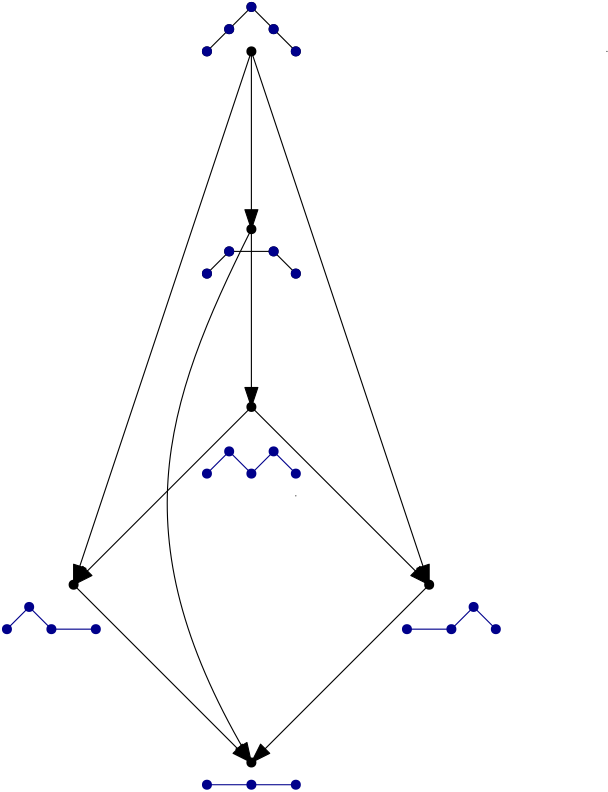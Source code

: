 <?xml version="1.0"?>
<!DOCTYPE ipe SYSTEM "ipe.dtd">
<ipe version="70206" creator="Ipe 7.2.6">
<info created="D:20161128114910" modified="D:20161208204322"/>
<ipestyle name="basic">
<symbol name="arrow/arc(spx)">
<path stroke="sym-stroke" fill="sym-stroke" pen="sym-pen">
0 0 m
-1 0.333 l
-1 -0.333 l
h
</path>
</symbol>
<symbol name="arrow/farc(spx)">
<path stroke="sym-stroke" fill="white" pen="sym-pen">
0 0 m
-1 0.333 l
-1 -0.333 l
h
</path>
</symbol>
<symbol name="arrow/ptarc(spx)">
<path stroke="sym-stroke" fill="sym-stroke" pen="sym-pen">
0 0 m
-1 0.333 l
-0.8 0 l
-1 -0.333 l
h
</path>
</symbol>
<symbol name="arrow/fptarc(spx)">
<path stroke="sym-stroke" fill="white" pen="sym-pen">
0 0 m
-1 0.333 l
-0.8 0 l
-1 -0.333 l
h
</path>
</symbol>
<symbol name="mark/circle(sx)" transformations="translations">
<path fill="sym-stroke">
0.6 0 0 0.6 0 0 e
0.4 0 0 0.4 0 0 e
</path>
</symbol>
<symbol name="mark/disk(sx)" transformations="translations">
<path fill="sym-stroke">
0.6 0 0 0.6 0 0 e
</path>
</symbol>
<symbol name="mark/fdisk(sfx)" transformations="translations">
<group>
<path fill="sym-fill">
0.5 0 0 0.5 0 0 e
</path>
<path fill="sym-stroke" fillrule="eofill">
0.6 0 0 0.6 0 0 e
0.4 0 0 0.4 0 0 e
</path>
</group>
</symbol>
<symbol name="mark/box(sx)" transformations="translations">
<path fill="sym-stroke" fillrule="eofill">
-0.6 -0.6 m
0.6 -0.6 l
0.6 0.6 l
-0.6 0.6 l
h
-0.4 -0.4 m
0.4 -0.4 l
0.4 0.4 l
-0.4 0.4 l
h
</path>
</symbol>
<symbol name="mark/square(sx)" transformations="translations">
<path fill="sym-stroke">
-0.6 -0.6 m
0.6 -0.6 l
0.6 0.6 l
-0.6 0.6 l
h
</path>
</symbol>
<symbol name="mark/fsquare(sfx)" transformations="translations">
<group>
<path fill="sym-fill">
-0.5 -0.5 m
0.5 -0.5 l
0.5 0.5 l
-0.5 0.5 l
h
</path>
<path fill="sym-stroke" fillrule="eofill">
-0.6 -0.6 m
0.6 -0.6 l
0.6 0.6 l
-0.6 0.6 l
h
-0.4 -0.4 m
0.4 -0.4 l
0.4 0.4 l
-0.4 0.4 l
h
</path>
</group>
</symbol>
<symbol name="mark/cross(sx)" transformations="translations">
<group>
<path fill="sym-stroke">
-0.43 -0.57 m
0.57 0.43 l
0.43 0.57 l
-0.57 -0.43 l
h
</path>
<path fill="sym-stroke">
-0.43 0.57 m
0.57 -0.43 l
0.43 -0.57 l
-0.57 0.43 l
h
</path>
</group>
</symbol>
<symbol name="arrow/fnormal(spx)">
<path stroke="sym-stroke" fill="white" pen="sym-pen">
0 0 m
-1 0.333 l
-1 -0.333 l
h
</path>
</symbol>
<symbol name="arrow/pointed(spx)">
<path stroke="sym-stroke" fill="sym-stroke" pen="sym-pen">
0 0 m
-1 0.333 l
-0.8 0 l
-1 -0.333 l
h
</path>
</symbol>
<symbol name="arrow/fpointed(spx)">
<path stroke="sym-stroke" fill="white" pen="sym-pen">
0 0 m
-1 0.333 l
-0.8 0 l
-1 -0.333 l
h
</path>
</symbol>
<symbol name="arrow/linear(spx)">
<path stroke="sym-stroke" pen="sym-pen">
-1 0.333 m
0 0 l
-1 -0.333 l
</path>
</symbol>
<symbol name="arrow/fdouble(spx)">
<path stroke="sym-stroke" fill="white" pen="sym-pen">
0 0 m
-1 0.333 l
-1 -0.333 l
h
-1 0 m
-2 0.333 l
-2 -0.333 l
h
</path>
</symbol>
<symbol name="arrow/double(spx)">
<path stroke="sym-stroke" fill="sym-stroke" pen="sym-pen">
0 0 m
-1 0.333 l
-1 -0.333 l
h
-1 0 m
-2 0.333 l
-2 -0.333 l
h
</path>
</symbol>
<pen name="heavier" value="0.8"/>
<pen name="fat" value="1.2"/>
<pen name="ultrafat" value="2"/>
<symbolsize name="large" value="5"/>
<symbolsize name="small" value="2"/>
<symbolsize name="tiny" value="1.1"/>
<arrowsize name="large" value="10"/>
<arrowsize name="small" value="5"/>
<arrowsize name="tiny" value="3"/>
<color name="red" value="1 0 0"/>
<color name="green" value="0 1 0"/>
<color name="blue" value="0 0 1"/>
<color name="yellow" value="1 1 0"/>
<color name="orange" value="1 0.647 0"/>
<color name="gold" value="1 0.843 0"/>
<color name="purple" value="0.627 0.125 0.941"/>
<color name="gray" value="0.745"/>
<color name="brown" value="0.647 0.165 0.165"/>
<color name="navy" value="0 0 0.502"/>
<color name="pink" value="1 0.753 0.796"/>
<color name="seagreen" value="0.18 0.545 0.341"/>
<color name="turquoise" value="0.251 0.878 0.816"/>
<color name="violet" value="0.933 0.51 0.933"/>
<color name="darkblue" value="0 0 0.545"/>
<color name="darkcyan" value="0 0.545 0.545"/>
<color name="darkgray" value="0.663"/>
<color name="darkgreen" value="0 0.392 0"/>
<color name="darkmagenta" value="0.545 0 0.545"/>
<color name="darkorange" value="1 0.549 0"/>
<color name="darkred" value="0.545 0 0"/>
<color name="lightblue" value="0.678 0.847 0.902"/>
<color name="lightcyan" value="0.878 1 1"/>
<color name="lightgray" value="0.827"/>
<color name="lightgreen" value="0.565 0.933 0.565"/>
<color name="lightyellow" value="1 1 0.878"/>
<dashstyle name="dashed" value="[4] 0"/>
<dashstyle name="dotted" value="[1 3] 0"/>
<dashstyle name="dash dotted" value="[4 2 1 2] 0"/>
<dashstyle name="dash dot dotted" value="[4 2 1 2 1 2] 0"/>
<textsize name="large" value="\large"/>
<textsize name="Large" value="\Large"/>
<textsize name="LARGE" value="\LARGE"/>
<textsize name="huge" value="\huge"/>
<textsize name="Huge" value="\Huge"/>
<textsize name="small" value="\small"/>
<textsize name="footnote" value="\footnotesize"/>
<textsize name="tiny" value="\tiny"/>
<textstyle name="center" begin="\begin{center}" end="\end{center}"/>
<textstyle name="itemize" begin="\begin{itemize}" end="\end{itemize}"/>
<textstyle name="item" begin="\begin{itemize}\item{}" end="\end{itemize}"/>
<gridsize name="4 pts" value="4"/>
<gridsize name="8 pts (~3 mm)" value="8"/>
<gridsize name="16 pts (~6 mm)" value="16"/>
<gridsize name="32 pts (~12 mm)" value="32"/>
<gridsize name="10 pts (~3.5 mm)" value="10"/>
<gridsize name="20 pts (~7 mm)" value="20"/>
<gridsize name="14 pts (~5 mm)" value="14"/>
<gridsize name="28 pts (~10 mm)" value="28"/>
<gridsize name="56 pts (~20 mm)" value="56"/>
<anglesize name="90 deg" value="90"/>
<anglesize name="60 deg" value="60"/>
<anglesize name="45 deg" value="45"/>
<anglesize name="30 deg" value="30"/>
<anglesize name="22.5 deg" value="22.5"/>
<opacity name="10%" value="0.1"/>
<opacity name="30%" value="0.3"/>
<opacity name="50%" value="0.5"/>
<opacity name="75%" value="0.75"/>
<tiling name="falling" angle="-60" step="4" width="1"/>
<tiling name="rising" angle="30" step="4" width="1"/>
</ipestyle>
<page>
<layer name="alpha"/>
<view layers="alpha" active="alpha"/>
<path layer="alpha" matrix="1 0 0 1 -32 192" stroke="black" arrow="normal/normal">
320 448 m
320 384 l
</path>
<path matrix="1 0 0 1 -32 192" stroke="black" arrow="normal/normal">
320 384 m
320 320 l
</path>
<path matrix="1 0 0 1 -32 192" stroke="black" arrow="normal/normal">
320 320 m
256 256 l
</path>
<path matrix="1 0 0 1 -32 192" stroke="black" arrow="normal/normal">
320 320 m
384 256 l
</path>
<path matrix="1 0 0 1 -32 192" stroke="black" arrow="normal/normal">
320 448 m
256 256 l
</path>
<path matrix="1 0 0 1 -32 192" stroke="black" arrow="normal/normal">
320 448 m
384 256 l
</path>
<path matrix="1 0 0 1 -32 192" stroke="black" arrow="normal/normal">
256 256 m
320 192 l
</path>
<path matrix="1 0 0 1 -32 192" stroke="black" arrow="normal/normal">
384 256 m
320 192 l
</path>
<path matrix="1 0 0 1 -96 -32" stroke="black" cap="1">
400 512 m
400 512 l
</path>
<path matrix="1 0 0 1 -32 192" stroke="black" cap="1">
320 384 m
320 384 l
</path>
<path matrix="1 0 0 1 -32 192" stroke="black" cap="1">
448 448 m
448 448 l
</path>
<use matrix="1 0 0 1 0 32" name="mark/disk(sx)" pos="272 608" size="normal" stroke="black"/>
<use matrix="1 0 0 1 0 32" name="mark/disk(sx)" pos="280 616" size="normal" stroke="black"/>
<use matrix="1 0 0 1 0 32" name="mark/disk(sx)" pos="288 624" size="normal" stroke="black"/>
<use matrix="1 0 0 1 0 32" name="mark/disk(sx)" pos="296 616" size="normal" stroke="black"/>
<use matrix="1 0 0 1 0 32" name="mark/disk(sx)" pos="304 608" size="normal" stroke="black"/>
<path matrix="1 0 0 1 0 32" stroke="black">
272 608 m
280 616 l
288 624 l
296 616 l
304 608 l
304 608 l
</path>
<path stroke="black" cap="1">
288 640 m
288 640 l
</path>
<use name="mark/disk(sx)" pos="288 640" size="normal" stroke="black"/>
<use name="mark/disk(sx)" pos="288 576" size="normal" stroke="black"/>
<use name="mark/disk(sx)" pos="224 448" size="normal" stroke="black"/>
<use name="mark/disk(sx)" pos="288 512" size="normal" stroke="black"/>
<use name="mark/disk(sx)" pos="352 448" size="normal" stroke="black"/>
<use name="mark/disk(sx)" pos="288 384" size="normal" stroke="black"/>
<path stroke="black">
272 560 m
280 568 l
</path>
<path stroke="black">
280 568 m
296 568 l
304 560 l
304 560 l
</path>
<use name="mark/disk(sx)" pos="272 560" size="normal" stroke="black"/>
<use name="mark/disk(sx)" pos="280 568" size="normal" stroke="black"/>
<use name="mark/disk(sx)" pos="296 568" size="normal" stroke="black"/>
<use name="mark/disk(sx)" pos="304 560" size="normal" stroke="black"/>
<use name="mark/disk(sx)" pos="272 560" size="normal" stroke="darkblue"/>
<use name="mark/disk(sx)" pos="280 568" size="normal" stroke="darkblue"/>
<use name="mark/disk(sx)" pos="296 568" size="normal" stroke="darkblue"/>
<use name="mark/disk(sx)" pos="304 560" size="normal" stroke="darkblue"/>
<use matrix="1 0 0 1 0 32" name="mark/disk(sx)" pos="272 608" size="normal" stroke="darkblue"/>
<use matrix="1 0 0 1 0 32" name="mark/disk(sx)" pos="280 616" size="normal" stroke="darkblue"/>
<use matrix="1 0 0 1 0 32" name="mark/disk(sx)" pos="288 624" size="normal" stroke="darkblue"/>
<use matrix="1 0 0 1 0 32" name="mark/disk(sx)" pos="296 616" size="normal" stroke="darkblue"/>
<use matrix="1 0 0 1 0 32" name="mark/disk(sx)" pos="304 608" size="normal" stroke="darkblue"/>
<use matrix="1 0 0 1 -96 -32" name="mark/disk(sx)" pos="368 520" size="normal" stroke="darkblue"/>
<use matrix="1 0 0 1 -96 -32" name="mark/disk(sx)" pos="376 528" size="normal" stroke="darkblue"/>
<use matrix="1 0 0 1 -96 -32" name="mark/disk(sx)" pos="384 520" size="normal" stroke="darkblue"/>
<use matrix="1 0 0 1 -96 -32" name="mark/disk(sx)" pos="392 528" size="normal" stroke="darkblue"/>
<use matrix="1 0 0 1 -96 -32" name="mark/disk(sx)" pos="400 520" size="normal" stroke="darkblue"/>
<path matrix="1 0 0 1 -96 -32" stroke="darkblue">
368 520 m
376 528 l
384 520 l
392 528 l
400 520 l
400 520 l
</path>
<path stroke="darkblue">
200 432 m
208 440 l
216 432 l
232 432 l
232 432 l
</path>
<use name="mark/disk(sx)" pos="200 432" size="normal" stroke="darkblue"/>
<use name="mark/disk(sx)" pos="208 440" size="normal" stroke="darkblue"/>
<use name="mark/disk(sx)" pos="216 432" size="normal" stroke="darkblue"/>
<use name="mark/disk(sx)" pos="232 432" size="normal" stroke="darkblue"/>
<use name="mark/disk(sx)" pos="344 432" size="normal" stroke="darkblue"/>
<use name="mark/disk(sx)" pos="360 432" size="normal" stroke="darkblue"/>
<use name="mark/disk(sx)" pos="368 440" size="normal" stroke="darkblue"/>
<use name="mark/disk(sx)" pos="376 432" size="normal" stroke="darkblue"/>
<path stroke="darkblue">
344 432 m
360 432 l
368 440 l
376 432 l
</path>
<path matrix="1 0 0 1 -144 -104" stroke="darkblue">
416 480 m
432 480 l
448 480 l
</path>
<use matrix="1 0 0 1 -144 -104" name="mark/disk(sx)" pos="416 480" size="normal" stroke="darkblue"/>
<use matrix="1 0 0 1 -144 -104" name="mark/disk(sx)" pos="432 480" size="normal" stroke="darkblue"/>
<use matrix="1 0 0 1 -144 -104" name="mark/disk(sx)" pos="448 480" size="normal" stroke="darkblue"/>
<path stroke="black" arrow="normal/normal">
288 576 m
256 512
240 464
288 384 c
</path>
</page>
</ipe>
